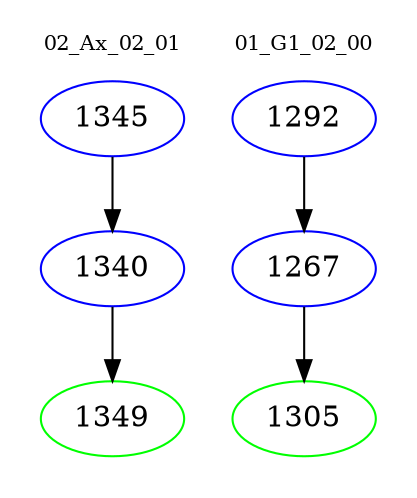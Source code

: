 digraph{
subgraph cluster_0 {
color = white
label = "02_Ax_02_01";
fontsize=10;
T0_1345 [label="1345", color="blue"]
T0_1345 -> T0_1340 [color="black"]
T0_1340 [label="1340", color="blue"]
T0_1340 -> T0_1349 [color="black"]
T0_1349 [label="1349", color="green"]
}
subgraph cluster_1 {
color = white
label = "01_G1_02_00";
fontsize=10;
T1_1292 [label="1292", color="blue"]
T1_1292 -> T1_1267 [color="black"]
T1_1267 [label="1267", color="blue"]
T1_1267 -> T1_1305 [color="black"]
T1_1305 [label="1305", color="green"]
}
}

